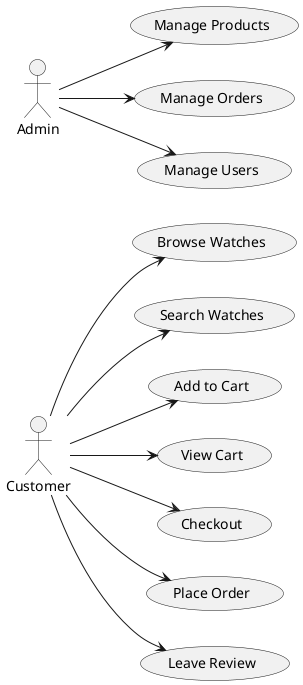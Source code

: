 @startuml Watches_ecommerce
left to right direction
actor Customer
actor Admin

usecase "Browse Watches" as UC_Browse
usecase "Search Watches" as UC_Search
usecase "Add to Cart" as UC_AddCart
usecase "View Cart" as UC_ViewCart
usecase "Checkout" as UC_Checkout
usecase "Place Order" as UC_Order
usecase "Leave Review" as UC_Review
usecase "Manage Products" as UC_ManageProducts
usecase "Manage Orders" as UC_ManageOrders
usecase "Manage Users" as UC_ManageUsers

Customer --> UC_Browse
Customer --> UC_Search
Customer --> UC_AddCart
Customer --> UC_ViewCart
Customer --> UC_Checkout
Customer --> UC_Order
Customer --> UC_Review

Admin --> UC_ManageProducts
Admin --> UC_ManageOrders
Admin --> UC_ManageUsers
@enduml
